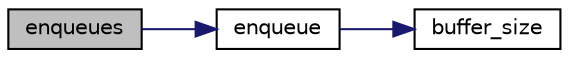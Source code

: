 digraph "enqueues"
{
 // LATEX_PDF_SIZE
  edge [fontname="Helvetica",fontsize="10",labelfontname="Helvetica",labelfontsize="10"];
  node [fontname="Helvetica",fontsize="10",shape=record];
  rankdir="LR";
  Node1 [label="enqueues",height=0.2,width=0.4,color="black", fillcolor="grey75", style="filled", fontcolor="black",tooltip="Enqueues a string into a circular buffer."];
  Node1 -> Node2 [color="midnightblue",fontsize="10",style="solid",fontname="Helvetica"];
  Node2 [label="enqueue",height=0.2,width=0.4,color="black", fillcolor="white", style="filled",URL="$cirbuffer_8c.html#a83992d4464ed839807002c80786085e6",tooltip="Enqueues a length of bytes into a circular buffer."];
  Node2 -> Node3 [color="midnightblue",fontsize="10",style="solid",fontname="Helvetica"];
  Node3 [label="buffer_size",height=0.2,width=0.4,color="black", fillcolor="white", style="filled",URL="$cirbuffer_8c.html#a2f814236dddb19be2d91c62b2f2c90ce",tooltip="Get the size of the buffer/How many characters are currently queued."];
}
